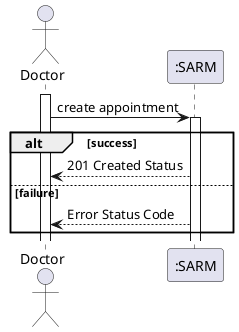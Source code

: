 @startuml

actor "Doctor" as doctor

participant ":SARM" as sys

activate doctor

doctor -> sys : create appointment 

activate sys 

alt success

sys --> doctor : 201 Created Status

else failure

sys --> doctor : Error Status Code


end


@enduml